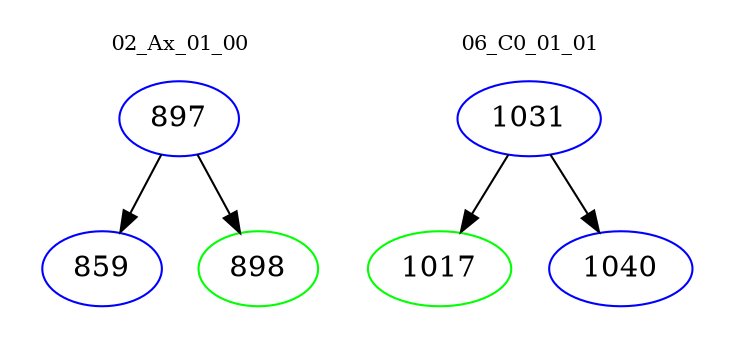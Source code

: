 digraph{
subgraph cluster_0 {
color = white
label = "02_Ax_01_00";
fontsize=10;
T0_897 [label="897", color="blue"]
T0_897 -> T0_859 [color="black"]
T0_859 [label="859", color="blue"]
T0_897 -> T0_898 [color="black"]
T0_898 [label="898", color="green"]
}
subgraph cluster_1 {
color = white
label = "06_C0_01_01";
fontsize=10;
T1_1031 [label="1031", color="blue"]
T1_1031 -> T1_1017 [color="black"]
T1_1017 [label="1017", color="green"]
T1_1031 -> T1_1040 [color="black"]
T1_1040 [label="1040", color="blue"]
}
}
